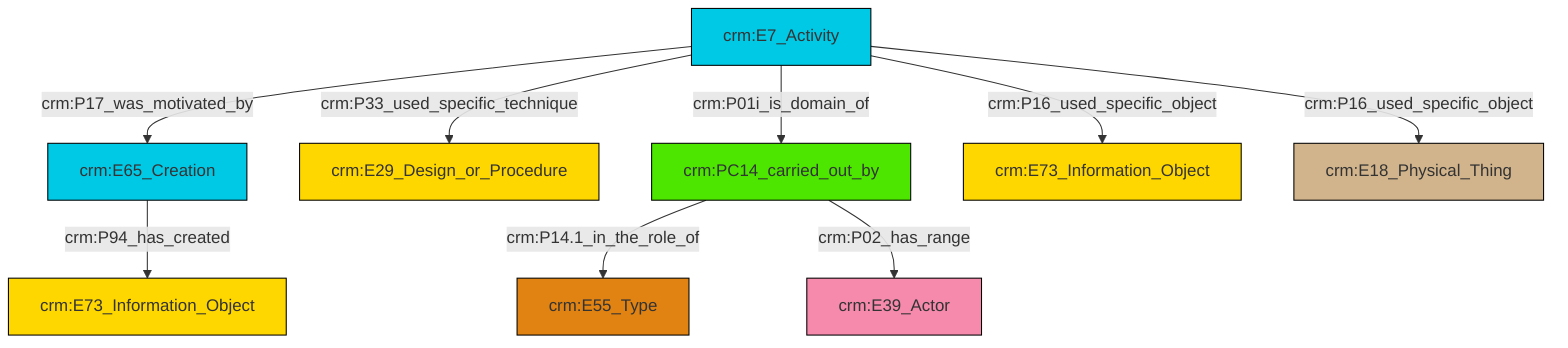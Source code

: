 graph TD
classDef Literal fill:#f2f2f2,stroke:#000000;
classDef CRM_Entity fill:#FFFFFF,stroke:#000000;
classDef Temporal_Entity fill:#00C9E6, stroke:#000000;
classDef Type fill:#E18312, stroke:#000000;
classDef Time-Span fill:#2C9C91, stroke:#000000;
classDef Appellation fill:#FFEB7F, stroke:#000000;
classDef Place fill:#008836, stroke:#000000;
classDef Persistent_Item fill:#B266B2, stroke:#000000;
classDef Conceptual_Object fill:#FFD700, stroke:#000000;
classDef Physical_Thing fill:#D2B48C, stroke:#000000;
classDef Actor fill:#f58aad, stroke:#000000;
classDef PC_Classes fill:#4ce600, stroke:#000000;
classDef Multi fill:#cccccc,stroke:#000000;

0["crm:PC14_carried_out_by"]:::PC_Classes -->|crm:P14.1_in_the_role_of| 6["crm:E55_Type"]:::Type
2["crm:E7_Activity"]:::Temporal_Entity -->|crm:P17_was_motivated_by| 7["crm:E65_Creation"]:::Temporal_Entity
2["crm:E7_Activity"]:::Temporal_Entity -->|crm:P33_used_specific_technique| 4["crm:E29_Design_or_Procedure"]:::Conceptual_Object
7["crm:E65_Creation"]:::Temporal_Entity -->|crm:P94_has_created| 14["crm:E73_Information_Object"]:::Conceptual_Object
2["crm:E7_Activity"]:::Temporal_Entity -->|crm:P16_used_specific_object| 10["crm:E73_Information_Object"]:::Conceptual_Object
0["crm:PC14_carried_out_by"]:::PC_Classes -->|crm:P02_has_range| 12["crm:E39_Actor"]:::Actor
2["crm:E7_Activity"]:::Temporal_Entity -->|crm:P01i_is_domain_of| 0["crm:PC14_carried_out_by"]:::PC_Classes
2["crm:E7_Activity"]:::Temporal_Entity -->|crm:P16_used_specific_object| 16["crm:E18_Physical_Thing"]:::Physical_Thing